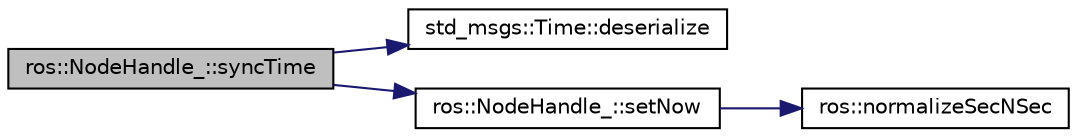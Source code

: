 digraph "ros::NodeHandle_::syncTime"
{
  edge [fontname="Helvetica",fontsize="10",labelfontname="Helvetica",labelfontsize="10"];
  node [fontname="Helvetica",fontsize="10",shape=record];
  rankdir="LR";
  Node1 [label="ros::NodeHandle_::syncTime",height=0.2,width=0.4,color="black", fillcolor="grey75", style="filled" fontcolor="black"];
  Node1 -> Node2 [color="midnightblue",fontsize="10",style="solid",fontname="Helvetica"];
  Node2 [label="std_msgs::Time::deserialize",height=0.2,width=0.4,color="black", fillcolor="white", style="filled",URL="$classstd__msgs_1_1_time.html#ac5ddefd3ccc822194e374fbf91deb30f"];
  Node1 -> Node3 [color="midnightblue",fontsize="10",style="solid",fontname="Helvetica"];
  Node3 [label="ros::NodeHandle_::setNow",height=0.2,width=0.4,color="black", fillcolor="white", style="filled",URL="$classros_1_1_node_handle__.html#a93227fd969fcb4e888aca0704d3cb31a"];
  Node3 -> Node4 [color="midnightblue",fontsize="10",style="solid",fontname="Helvetica"];
  Node4 [label="ros::normalizeSecNSec",height=0.2,width=0.4,color="black", fillcolor="white", style="filled",URL="$namespaceros.html#a36a3a005f3a7abb8e94725cc55675be6"];
}
